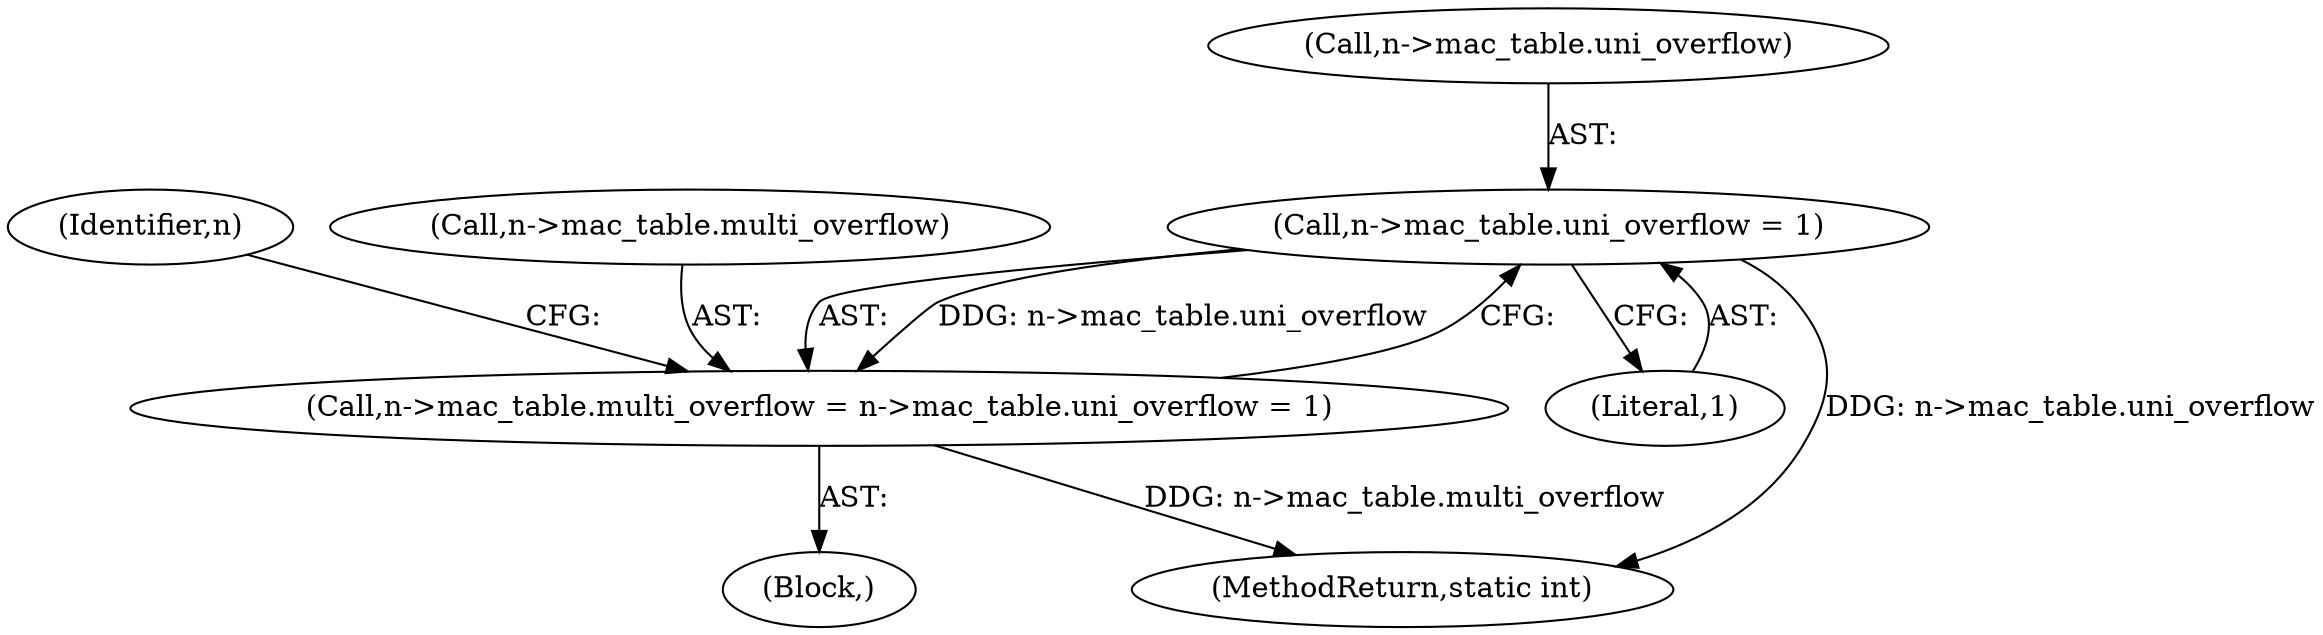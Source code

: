 digraph "0_qemu_eea750a5623ddac7a61982eec8f1c93481857578@pointer" {
"1000278" [label="(Call,n->mac_table.uni_overflow = 1)"];
"1000272" [label="(Call,n->mac_table.multi_overflow = n->mac_table.uni_overflow = 1)"];
"1000278" [label="(Call,n->mac_table.uni_overflow = 1)"];
"1000272" [label="(Call,n->mac_table.multi_overflow = n->mac_table.uni_overflow = 1)"];
"1000279" [label="(Call,n->mac_table.uni_overflow)"];
"1000284" [label="(Literal,1)"];
"1000288" [label="(Identifier,n)"];
"1000250" [label="(Block,)"];
"1000541" [label="(MethodReturn,static int)"];
"1000273" [label="(Call,n->mac_table.multi_overflow)"];
"1000278" -> "1000272"  [label="AST: "];
"1000278" -> "1000284"  [label="CFG: "];
"1000279" -> "1000278"  [label="AST: "];
"1000284" -> "1000278"  [label="AST: "];
"1000272" -> "1000278"  [label="CFG: "];
"1000278" -> "1000541"  [label="DDG: n->mac_table.uni_overflow"];
"1000278" -> "1000272"  [label="DDG: n->mac_table.uni_overflow"];
"1000272" -> "1000250"  [label="AST: "];
"1000273" -> "1000272"  [label="AST: "];
"1000288" -> "1000272"  [label="CFG: "];
"1000272" -> "1000541"  [label="DDG: n->mac_table.multi_overflow"];
}
